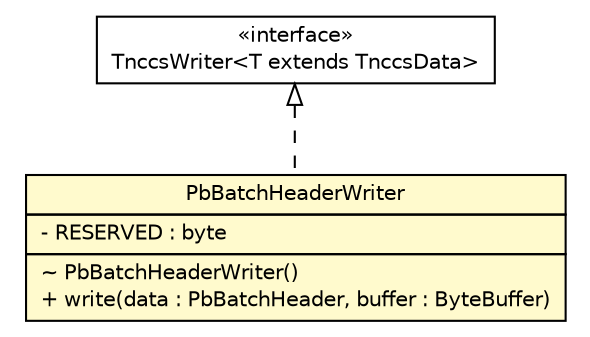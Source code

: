 #!/usr/local/bin/dot
#
# Class diagram 
# Generated by UMLGraph version R5_6 (http://www.umlgraph.org/)
#

digraph G {
	edge [fontname="Helvetica",fontsize=10,labelfontname="Helvetica",labelfontsize=10];
	node [fontname="Helvetica",fontsize=10,shape=plaintext];
	nodesep=0.25;
	ranksep=0.5;
	// de.hsbremen.tc.tnc.message.tnccs.serialize.bytebuffer.TnccsWriter<T extends de.hsbremen.tc.tnc.message.tnccs.TnccsData>
	c95855 [label=<<table title="de.hsbremen.tc.tnc.message.tnccs.serialize.bytebuffer.TnccsWriter" border="0" cellborder="1" cellspacing="0" cellpadding="2" port="p" href="../../../../../../../de/hsbremen/tc/tnc/message/tnccs/serialize/bytebuffer/TnccsWriter.html">
		<tr><td><table border="0" cellspacing="0" cellpadding="1">
<tr><td align="center" balign="center"> &#171;interface&#187; </td></tr>
<tr><td align="center" balign="center"> TnccsWriter&lt;T extends TnccsData&gt; </td></tr>
		</table></td></tr>
		</table>>, URL="../../../../../../../de/hsbremen/tc/tnc/message/tnccs/serialize/bytebuffer/TnccsWriter.html", fontname="Helvetica", fontcolor="black", fontsize=10.0];
	// org.ietf.nea.pb.serialize.writer.bytebuffer.PbBatchHeaderWriter
	c96140 [label=<<table title="org.ietf.nea.pb.serialize.writer.bytebuffer.PbBatchHeaderWriter" border="0" cellborder="1" cellspacing="0" cellpadding="2" port="p" bgcolor="lemonChiffon" href="./PbBatchHeaderWriter.html">
		<tr><td><table border="0" cellspacing="0" cellpadding="1">
<tr><td align="center" balign="center"> PbBatchHeaderWriter </td></tr>
		</table></td></tr>
		<tr><td><table border="0" cellspacing="0" cellpadding="1">
<tr><td align="left" balign="left"> - RESERVED : byte </td></tr>
		</table></td></tr>
		<tr><td><table border="0" cellspacing="0" cellpadding="1">
<tr><td align="left" balign="left"> ~ PbBatchHeaderWriter() </td></tr>
<tr><td align="left" balign="left"> + write(data : PbBatchHeader, buffer : ByteBuffer) </td></tr>
		</table></td></tr>
		</table>>, URL="./PbBatchHeaderWriter.html", fontname="Helvetica", fontcolor="black", fontsize=10.0];
	//org.ietf.nea.pb.serialize.writer.bytebuffer.PbBatchHeaderWriter implements de.hsbremen.tc.tnc.message.tnccs.serialize.bytebuffer.TnccsWriter<T extends de.hsbremen.tc.tnc.message.tnccs.TnccsData>
	c95855:p -> c96140:p [dir=back,arrowtail=empty,style=dashed];
}

